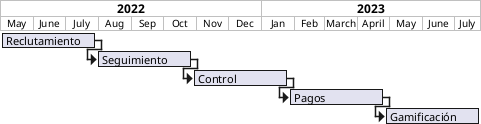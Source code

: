 @startgantt reclutamiento
hide footbox
projectscale monthly
Project starts the 1st of may 2022
[Reclutamiento] as [TASK1] lasts 90 days
[Seguimiento] as [TASK2] lasts 90 days
[Control] as [TASK3] lasts 90 days
[Pagos] as [TASK4] lasts 90 days
[Gamificación] as [TASK5] lasts 90 days
' [TASK1] is colored in Lavender/LightBlue
[TASK1]->[TASK2]
[TASK2]->[TASK3]
[TASK3]->[TASK4]
[TASK4]->[TASK5]
@endgantt